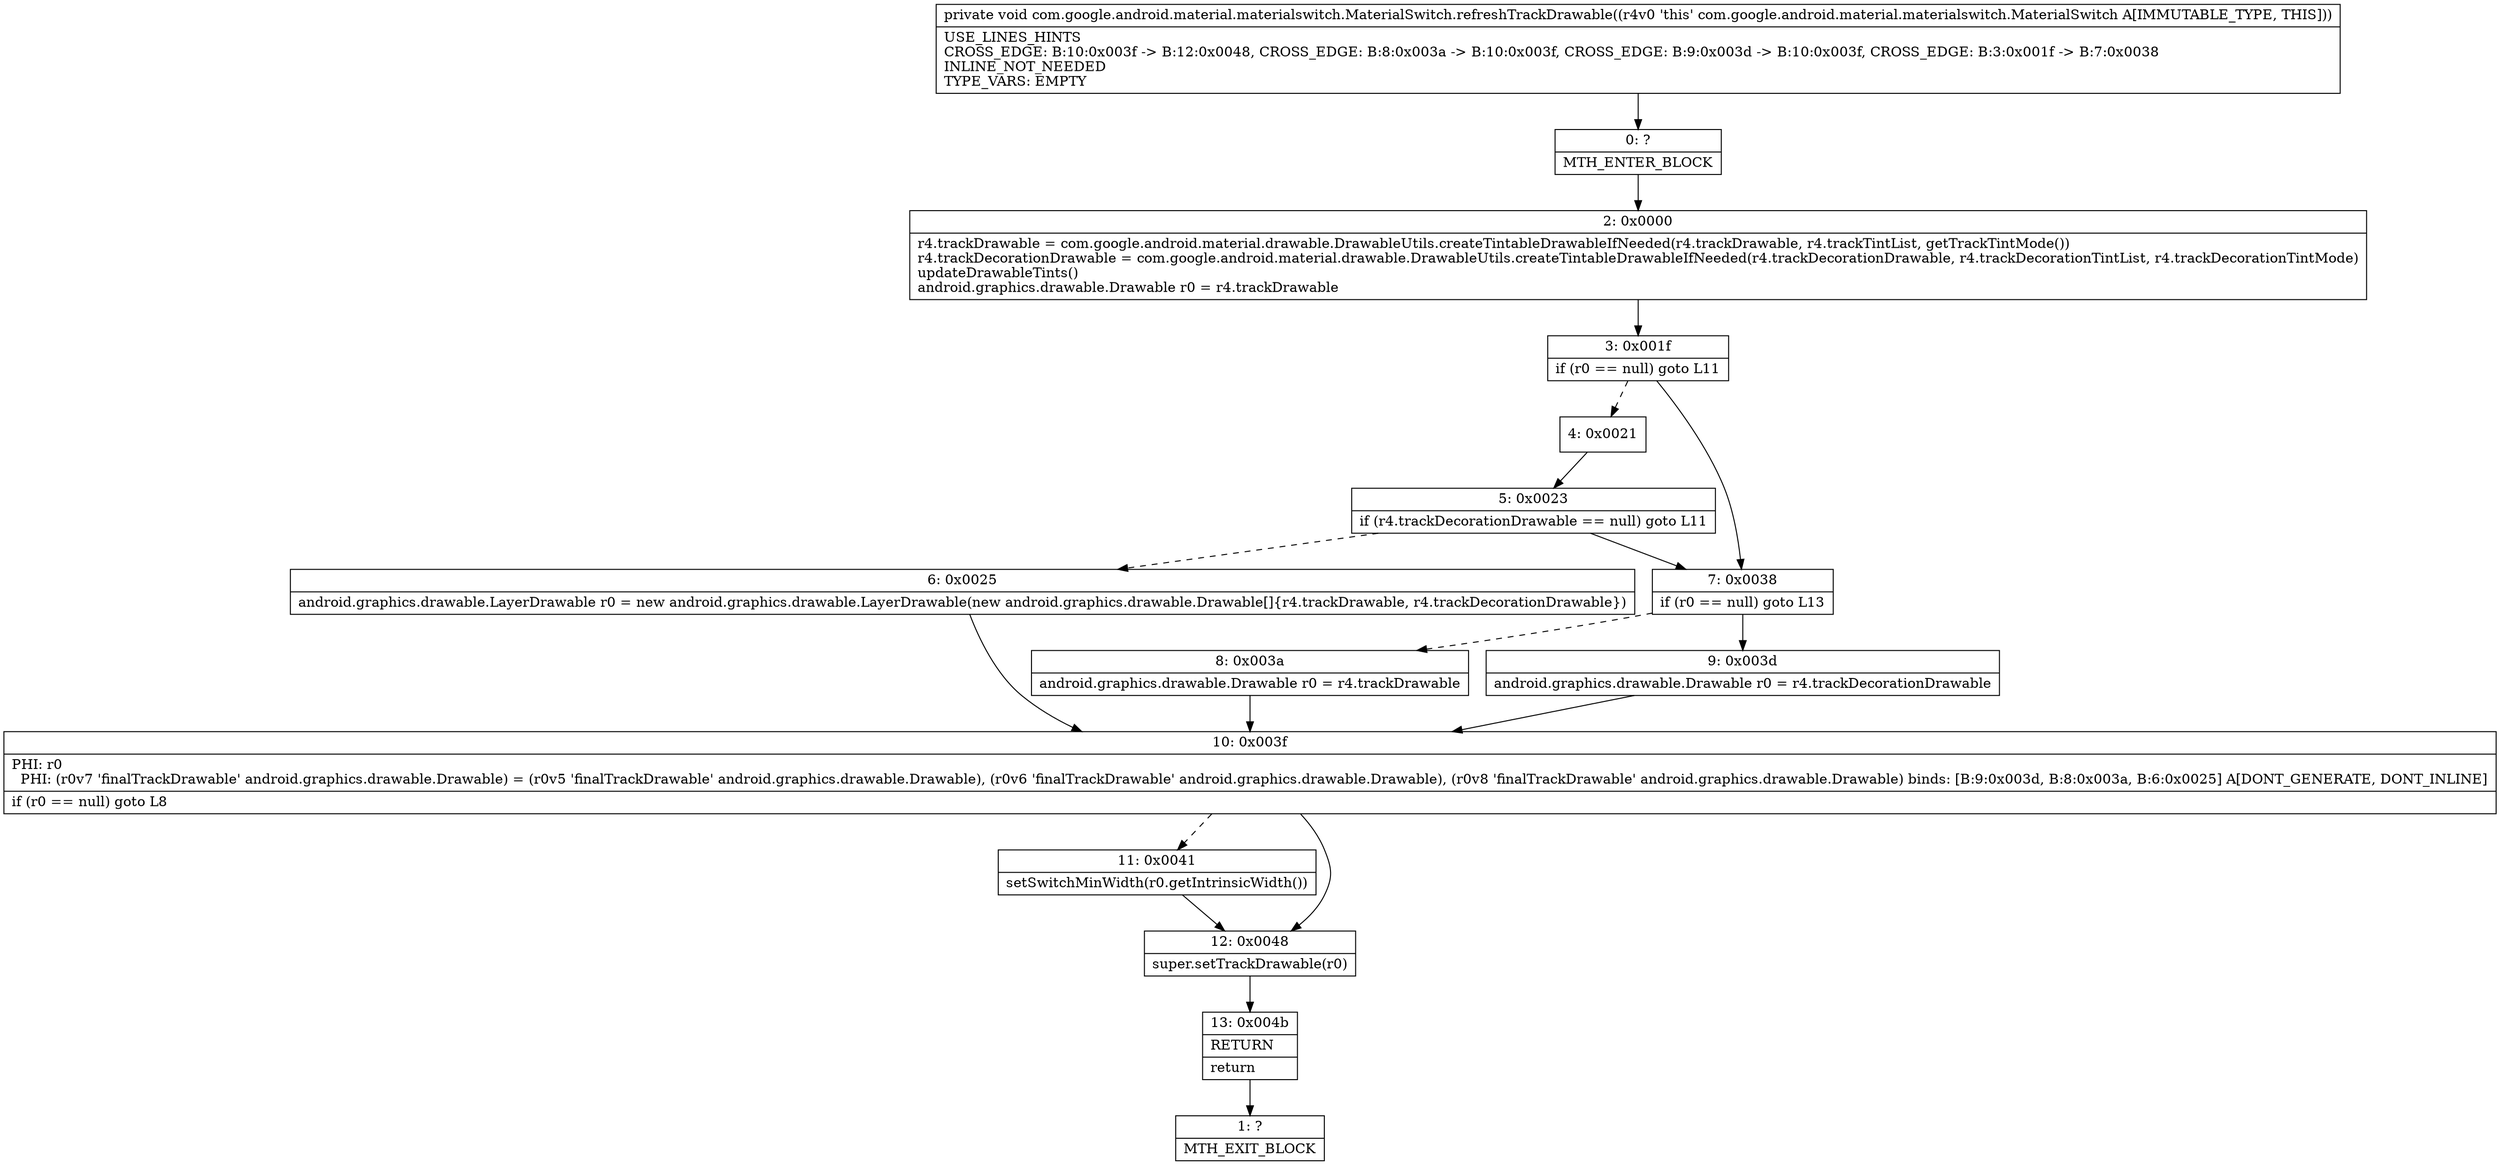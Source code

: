 digraph "CFG forcom.google.android.material.materialswitch.MaterialSwitch.refreshTrackDrawable()V" {
Node_0 [shape=record,label="{0\:\ ?|MTH_ENTER_BLOCK\l}"];
Node_2 [shape=record,label="{2\:\ 0x0000|r4.trackDrawable = com.google.android.material.drawable.DrawableUtils.createTintableDrawableIfNeeded(r4.trackDrawable, r4.trackTintList, getTrackTintMode())\lr4.trackDecorationDrawable = com.google.android.material.drawable.DrawableUtils.createTintableDrawableIfNeeded(r4.trackDecorationDrawable, r4.trackDecorationTintList, r4.trackDecorationTintMode)\lupdateDrawableTints()\landroid.graphics.drawable.Drawable r0 = r4.trackDrawable\l}"];
Node_3 [shape=record,label="{3\:\ 0x001f|if (r0 == null) goto L11\l}"];
Node_4 [shape=record,label="{4\:\ 0x0021}"];
Node_5 [shape=record,label="{5\:\ 0x0023|if (r4.trackDecorationDrawable == null) goto L11\l}"];
Node_6 [shape=record,label="{6\:\ 0x0025|android.graphics.drawable.LayerDrawable r0 = new android.graphics.drawable.LayerDrawable(new android.graphics.drawable.Drawable[]\{r4.trackDrawable, r4.trackDecorationDrawable\})\l}"];
Node_10 [shape=record,label="{10\:\ 0x003f|PHI: r0 \l  PHI: (r0v7 'finalTrackDrawable' android.graphics.drawable.Drawable) = (r0v5 'finalTrackDrawable' android.graphics.drawable.Drawable), (r0v6 'finalTrackDrawable' android.graphics.drawable.Drawable), (r0v8 'finalTrackDrawable' android.graphics.drawable.Drawable) binds: [B:9:0x003d, B:8:0x003a, B:6:0x0025] A[DONT_GENERATE, DONT_INLINE]\l|if (r0 == null) goto L8\l}"];
Node_11 [shape=record,label="{11\:\ 0x0041|setSwitchMinWidth(r0.getIntrinsicWidth())\l}"];
Node_12 [shape=record,label="{12\:\ 0x0048|super.setTrackDrawable(r0)\l}"];
Node_13 [shape=record,label="{13\:\ 0x004b|RETURN\l|return\l}"];
Node_1 [shape=record,label="{1\:\ ?|MTH_EXIT_BLOCK\l}"];
Node_7 [shape=record,label="{7\:\ 0x0038|if (r0 == null) goto L13\l}"];
Node_8 [shape=record,label="{8\:\ 0x003a|android.graphics.drawable.Drawable r0 = r4.trackDrawable\l}"];
Node_9 [shape=record,label="{9\:\ 0x003d|android.graphics.drawable.Drawable r0 = r4.trackDecorationDrawable\l}"];
MethodNode[shape=record,label="{private void com.google.android.material.materialswitch.MaterialSwitch.refreshTrackDrawable((r4v0 'this' com.google.android.material.materialswitch.MaterialSwitch A[IMMUTABLE_TYPE, THIS]))  | USE_LINES_HINTS\lCROSS_EDGE: B:10:0x003f \-\> B:12:0x0048, CROSS_EDGE: B:8:0x003a \-\> B:10:0x003f, CROSS_EDGE: B:9:0x003d \-\> B:10:0x003f, CROSS_EDGE: B:3:0x001f \-\> B:7:0x0038\lINLINE_NOT_NEEDED\lTYPE_VARS: EMPTY\l}"];
MethodNode -> Node_0;Node_0 -> Node_2;
Node_2 -> Node_3;
Node_3 -> Node_4[style=dashed];
Node_3 -> Node_7;
Node_4 -> Node_5;
Node_5 -> Node_6[style=dashed];
Node_5 -> Node_7;
Node_6 -> Node_10;
Node_10 -> Node_11[style=dashed];
Node_10 -> Node_12;
Node_11 -> Node_12;
Node_12 -> Node_13;
Node_13 -> Node_1;
Node_7 -> Node_8[style=dashed];
Node_7 -> Node_9;
Node_8 -> Node_10;
Node_9 -> Node_10;
}

